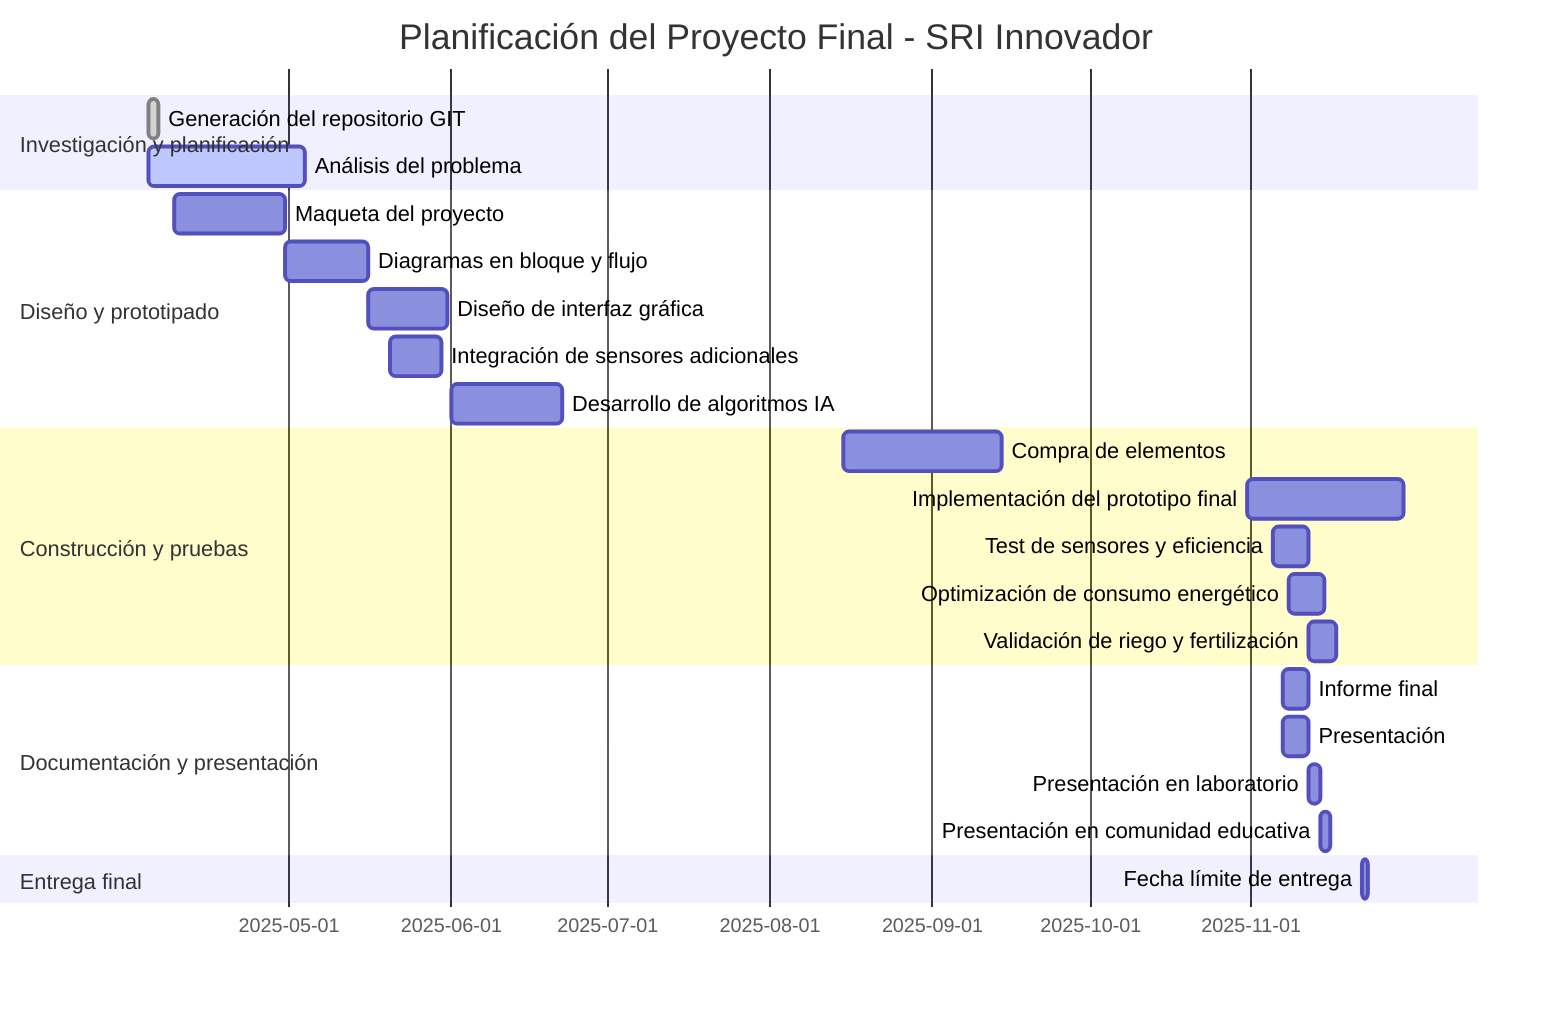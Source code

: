 gantt
    title Planificación del Proyecto Final - SRI Innovador
    dateFormat  YYYY-MM-DD
    section Investigación y planificación
    Generación del repositorio GIT           :done, 2025-04-04, 2d
    Análisis del problema                    :active, 2025-04-04, 30d
    section Diseño y prototipado
    Maqueta del proyecto                     : 2025-04-09, 21d
    Diagramas en bloque y flujo              : 2025-04-30, 16d
    Diseño de interfaz gráfica               : 2025-05-16, 15d
    Integración de sensores adicionales      : 2025-05-20, 10d
    Desarrollo de algoritmos IA              : 2025-06-01, 21d
    section Construcción y pruebas
    Compra de elementos                      : 2025-08-15, 30d
    Implementación del prototipo final       : 2025-10-31, 30d
    Test de sensores y eficiencia            : 2025-11-05, 7d
    Optimización de consumo energético       : 2025-11-08, 7d
    Validación de riego y fertilización      : 2025-11-12, 5d
    section Documentación y presentación
    Informe final                            : 2025-11-07, 5d
    Presentación                             : 2025-11-07, 5d
    Presentación en laboratorio              : 2025-11-12, 2d
    Presentación en comunidad educativa      : 2025-11-14, 2d
    section Entrega final
    Fecha límite de entrega                  : 2025-11-22, 1d